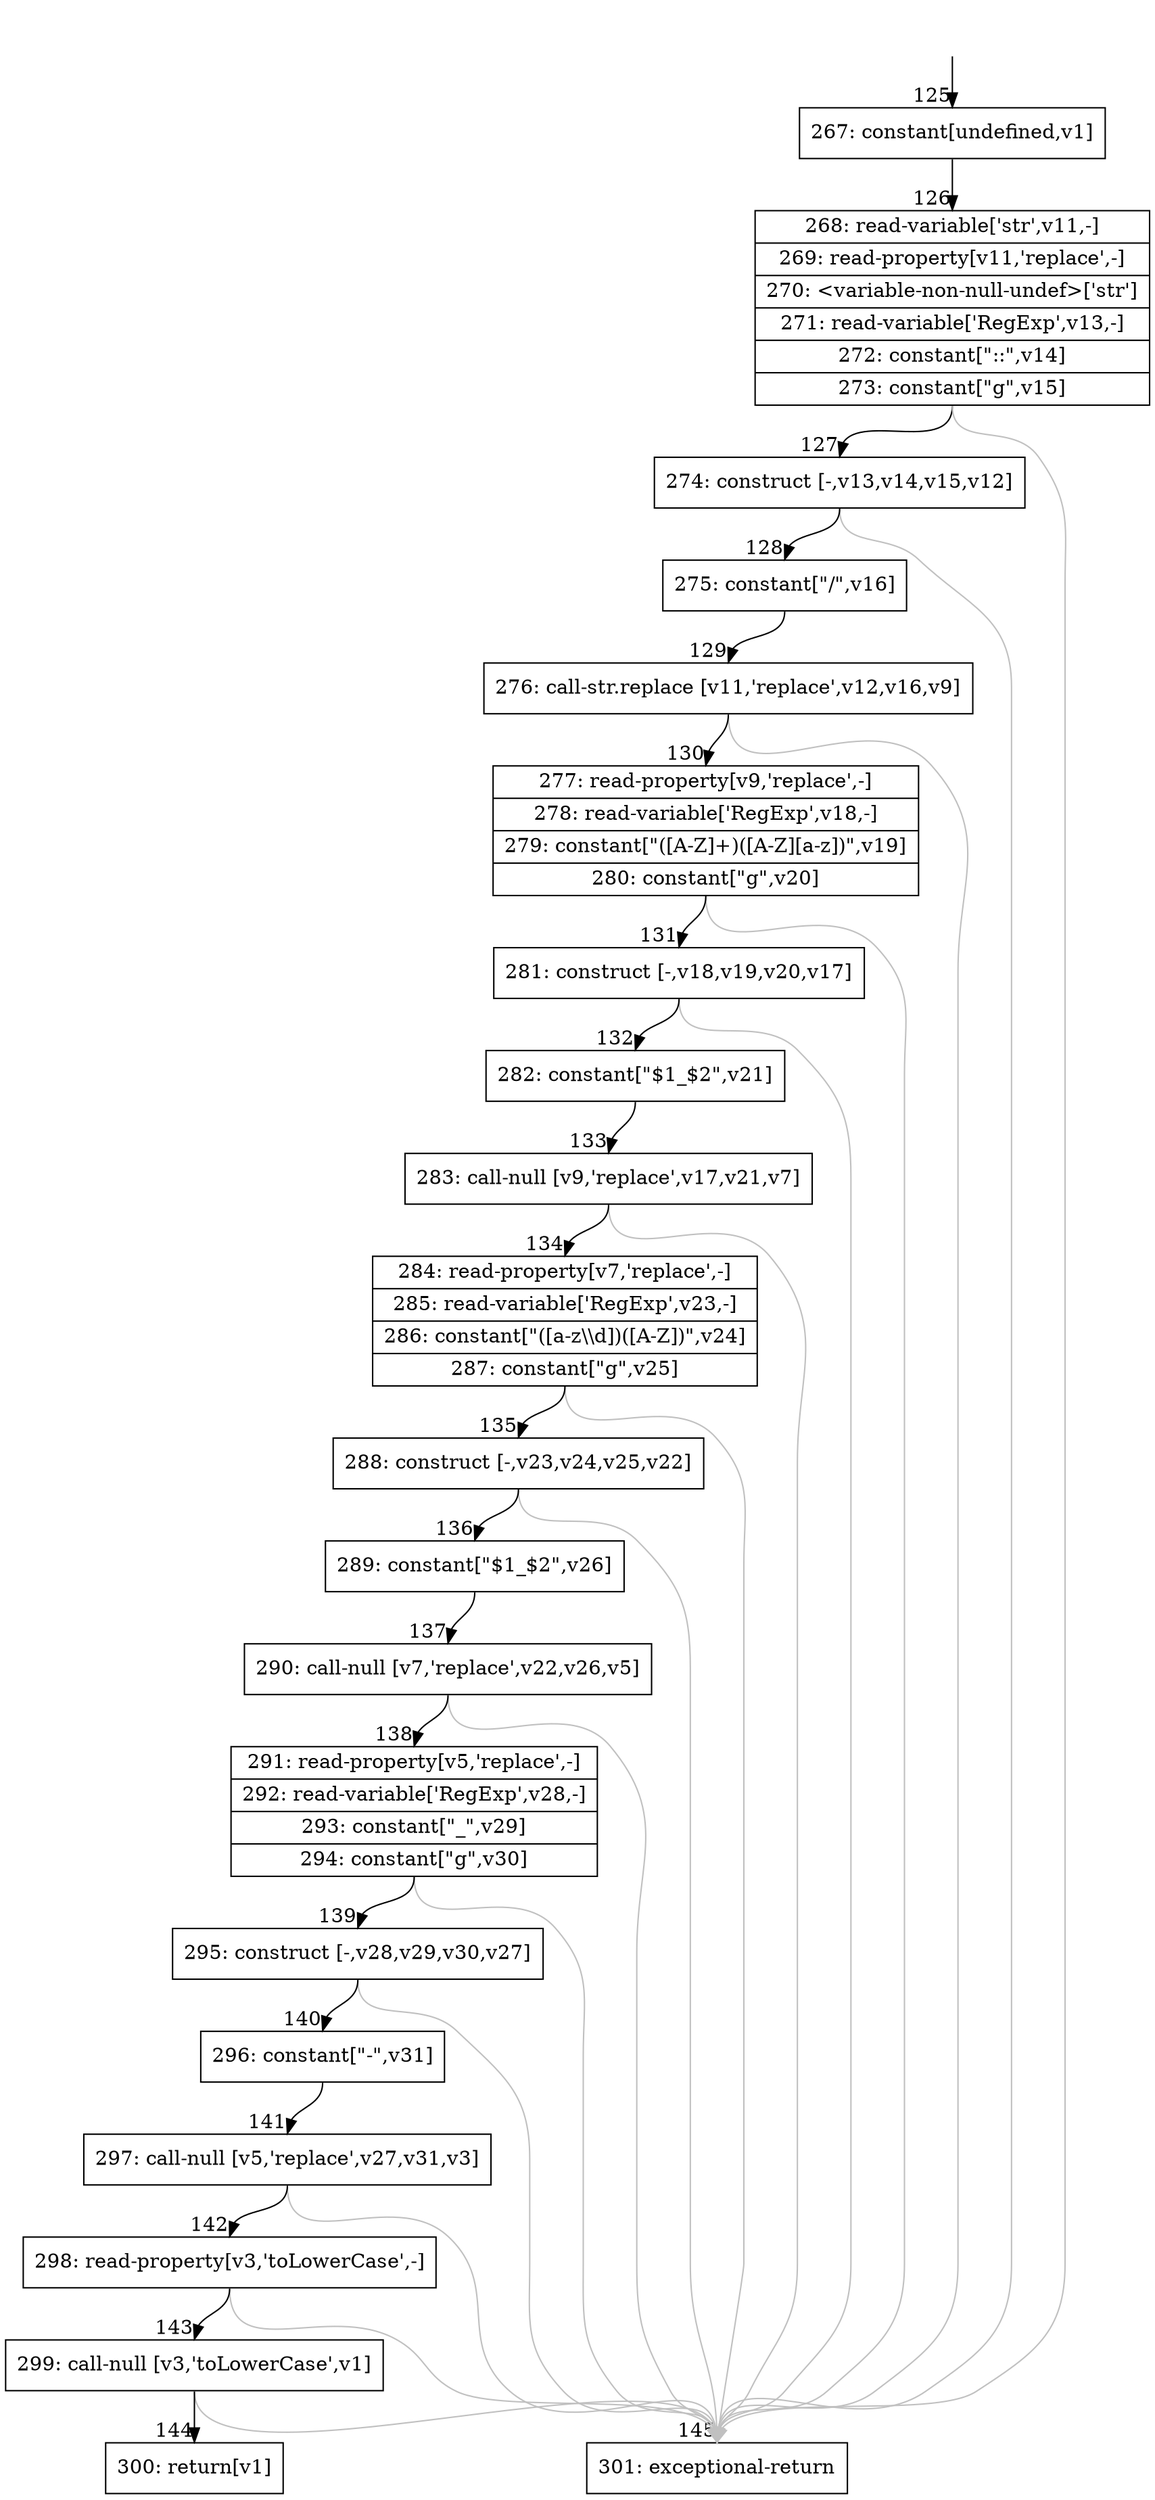 digraph {
rankdir="TD"
BB_entry16[shape=none,label=""];
BB_entry16 -> BB125 [tailport=s, headport=n, headlabel="    125"]
BB125 [shape=record label="{267: constant[undefined,v1]}" ] 
BB125 -> BB126 [tailport=s, headport=n, headlabel="      126"]
BB126 [shape=record label="{268: read-variable['str',v11,-]|269: read-property[v11,'replace',-]|270: \<variable-non-null-undef\>['str']|271: read-variable['RegExp',v13,-]|272: constant[\"::\",v14]|273: constant[\"g\",v15]}" ] 
BB126 -> BB127 [tailport=s, headport=n, headlabel="      127"]
BB126 -> BB145 [tailport=s, headport=n, color=gray, headlabel="      145"]
BB127 [shape=record label="{274: construct [-,v13,v14,v15,v12]}" ] 
BB127 -> BB128 [tailport=s, headport=n, headlabel="      128"]
BB127 -> BB145 [tailport=s, headport=n, color=gray]
BB128 [shape=record label="{275: constant[\"/\",v16]}" ] 
BB128 -> BB129 [tailport=s, headport=n, headlabel="      129"]
BB129 [shape=record label="{276: call-str.replace [v11,'replace',v12,v16,v9]}" ] 
BB129 -> BB130 [tailport=s, headport=n, headlabel="      130"]
BB129 -> BB145 [tailport=s, headport=n, color=gray]
BB130 [shape=record label="{277: read-property[v9,'replace',-]|278: read-variable['RegExp',v18,-]|279: constant[\"([A-Z]+)([A-Z][a-z])\",v19]|280: constant[\"g\",v20]}" ] 
BB130 -> BB131 [tailport=s, headport=n, headlabel="      131"]
BB130 -> BB145 [tailport=s, headport=n, color=gray]
BB131 [shape=record label="{281: construct [-,v18,v19,v20,v17]}" ] 
BB131 -> BB132 [tailport=s, headport=n, headlabel="      132"]
BB131 -> BB145 [tailport=s, headport=n, color=gray]
BB132 [shape=record label="{282: constant[\"$1_$2\",v21]}" ] 
BB132 -> BB133 [tailport=s, headport=n, headlabel="      133"]
BB133 [shape=record label="{283: call-null [v9,'replace',v17,v21,v7]}" ] 
BB133 -> BB134 [tailport=s, headport=n, headlabel="      134"]
BB133 -> BB145 [tailport=s, headport=n, color=gray]
BB134 [shape=record label="{284: read-property[v7,'replace',-]|285: read-variable['RegExp',v23,-]|286: constant[\"([a-z\\\\d])([A-Z])\",v24]|287: constant[\"g\",v25]}" ] 
BB134 -> BB135 [tailport=s, headport=n, headlabel="      135"]
BB134 -> BB145 [tailport=s, headport=n, color=gray]
BB135 [shape=record label="{288: construct [-,v23,v24,v25,v22]}" ] 
BB135 -> BB136 [tailport=s, headport=n, headlabel="      136"]
BB135 -> BB145 [tailport=s, headport=n, color=gray]
BB136 [shape=record label="{289: constant[\"$1_$2\",v26]}" ] 
BB136 -> BB137 [tailport=s, headport=n, headlabel="      137"]
BB137 [shape=record label="{290: call-null [v7,'replace',v22,v26,v5]}" ] 
BB137 -> BB138 [tailport=s, headport=n, headlabel="      138"]
BB137 -> BB145 [tailport=s, headport=n, color=gray]
BB138 [shape=record label="{291: read-property[v5,'replace',-]|292: read-variable['RegExp',v28,-]|293: constant[\"_\",v29]|294: constant[\"g\",v30]}" ] 
BB138 -> BB139 [tailport=s, headport=n, headlabel="      139"]
BB138 -> BB145 [tailport=s, headport=n, color=gray]
BB139 [shape=record label="{295: construct [-,v28,v29,v30,v27]}" ] 
BB139 -> BB140 [tailport=s, headport=n, headlabel="      140"]
BB139 -> BB145 [tailport=s, headport=n, color=gray]
BB140 [shape=record label="{296: constant[\"-\",v31]}" ] 
BB140 -> BB141 [tailport=s, headport=n, headlabel="      141"]
BB141 [shape=record label="{297: call-null [v5,'replace',v27,v31,v3]}" ] 
BB141 -> BB142 [tailport=s, headport=n, headlabel="      142"]
BB141 -> BB145 [tailport=s, headport=n, color=gray]
BB142 [shape=record label="{298: read-property[v3,'toLowerCase',-]}" ] 
BB142 -> BB143 [tailport=s, headport=n, headlabel="      143"]
BB142 -> BB145 [tailport=s, headport=n, color=gray]
BB143 [shape=record label="{299: call-null [v3,'toLowerCase',v1]}" ] 
BB143 -> BB144 [tailport=s, headport=n, headlabel="      144"]
BB143 -> BB145 [tailport=s, headport=n, color=gray]
BB144 [shape=record label="{300: return[v1]}" ] 
BB145 [shape=record label="{301: exceptional-return}" ] 
//#$~ 84
}
